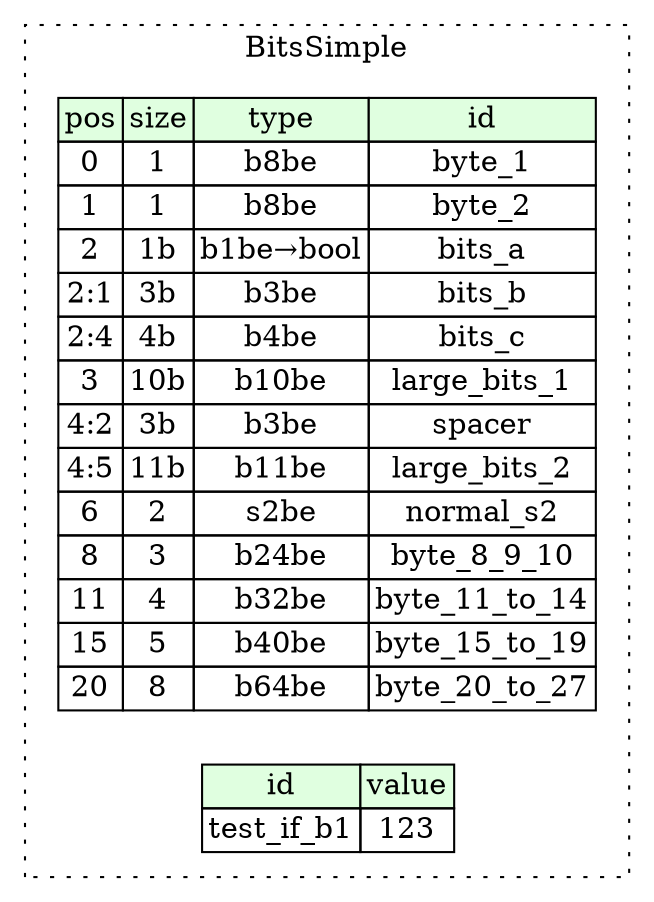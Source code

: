 digraph {
	rankdir=LR;
	node [shape=plaintext];
	subgraph cluster__bits_simple {
		label="BitsSimple";
		graph[style=dotted];

		bits_simple__seq [label=<<TABLE BORDER="0" CELLBORDER="1" CELLSPACING="0">
			<TR><TD BGCOLOR="#E0FFE0">pos</TD><TD BGCOLOR="#E0FFE0">size</TD><TD BGCOLOR="#E0FFE0">type</TD><TD BGCOLOR="#E0FFE0">id</TD></TR>
			<TR><TD PORT="byte_1_pos">0</TD><TD PORT="byte_1_size">1</TD><TD>b8be</TD><TD PORT="byte_1_type">byte_1</TD></TR>
			<TR><TD PORT="byte_2_pos">1</TD><TD PORT="byte_2_size">1</TD><TD>b8be</TD><TD PORT="byte_2_type">byte_2</TD></TR>
			<TR><TD PORT="bits_a_pos">2</TD><TD PORT="bits_a_size">1b</TD><TD>b1be→bool</TD><TD PORT="bits_a_type">bits_a</TD></TR>
			<TR><TD PORT="bits_b_pos">2:1</TD><TD PORT="bits_b_size">3b</TD><TD>b3be</TD><TD PORT="bits_b_type">bits_b</TD></TR>
			<TR><TD PORT="bits_c_pos">2:4</TD><TD PORT="bits_c_size">4b</TD><TD>b4be</TD><TD PORT="bits_c_type">bits_c</TD></TR>
			<TR><TD PORT="large_bits_1_pos">3</TD><TD PORT="large_bits_1_size">10b</TD><TD>b10be</TD><TD PORT="large_bits_1_type">large_bits_1</TD></TR>
			<TR><TD PORT="spacer_pos">4:2</TD><TD PORT="spacer_size">3b</TD><TD>b3be</TD><TD PORT="spacer_type">spacer</TD></TR>
			<TR><TD PORT="large_bits_2_pos">4:5</TD><TD PORT="large_bits_2_size">11b</TD><TD>b11be</TD><TD PORT="large_bits_2_type">large_bits_2</TD></TR>
			<TR><TD PORT="normal_s2_pos">6</TD><TD PORT="normal_s2_size">2</TD><TD>s2be</TD><TD PORT="normal_s2_type">normal_s2</TD></TR>
			<TR><TD PORT="byte_8_9_10_pos">8</TD><TD PORT="byte_8_9_10_size">3</TD><TD>b24be</TD><TD PORT="byte_8_9_10_type">byte_8_9_10</TD></TR>
			<TR><TD PORT="byte_11_to_14_pos">11</TD><TD PORT="byte_11_to_14_size">4</TD><TD>b32be</TD><TD PORT="byte_11_to_14_type">byte_11_to_14</TD></TR>
			<TR><TD PORT="byte_15_to_19_pos">15</TD><TD PORT="byte_15_to_19_size">5</TD><TD>b40be</TD><TD PORT="byte_15_to_19_type">byte_15_to_19</TD></TR>
			<TR><TD PORT="byte_20_to_27_pos">20</TD><TD PORT="byte_20_to_27_size">8</TD><TD>b64be</TD><TD PORT="byte_20_to_27_type">byte_20_to_27</TD></TR>
		</TABLE>>];
		bits_simple__inst__test_if_b1 [label=<<TABLE BORDER="0" CELLBORDER="1" CELLSPACING="0">
			<TR><TD BGCOLOR="#E0FFE0">id</TD><TD BGCOLOR="#E0FFE0">value</TD></TR>
			<TR><TD>test_if_b1</TD><TD>123</TD></TR>
		</TABLE>>];
	}
}
